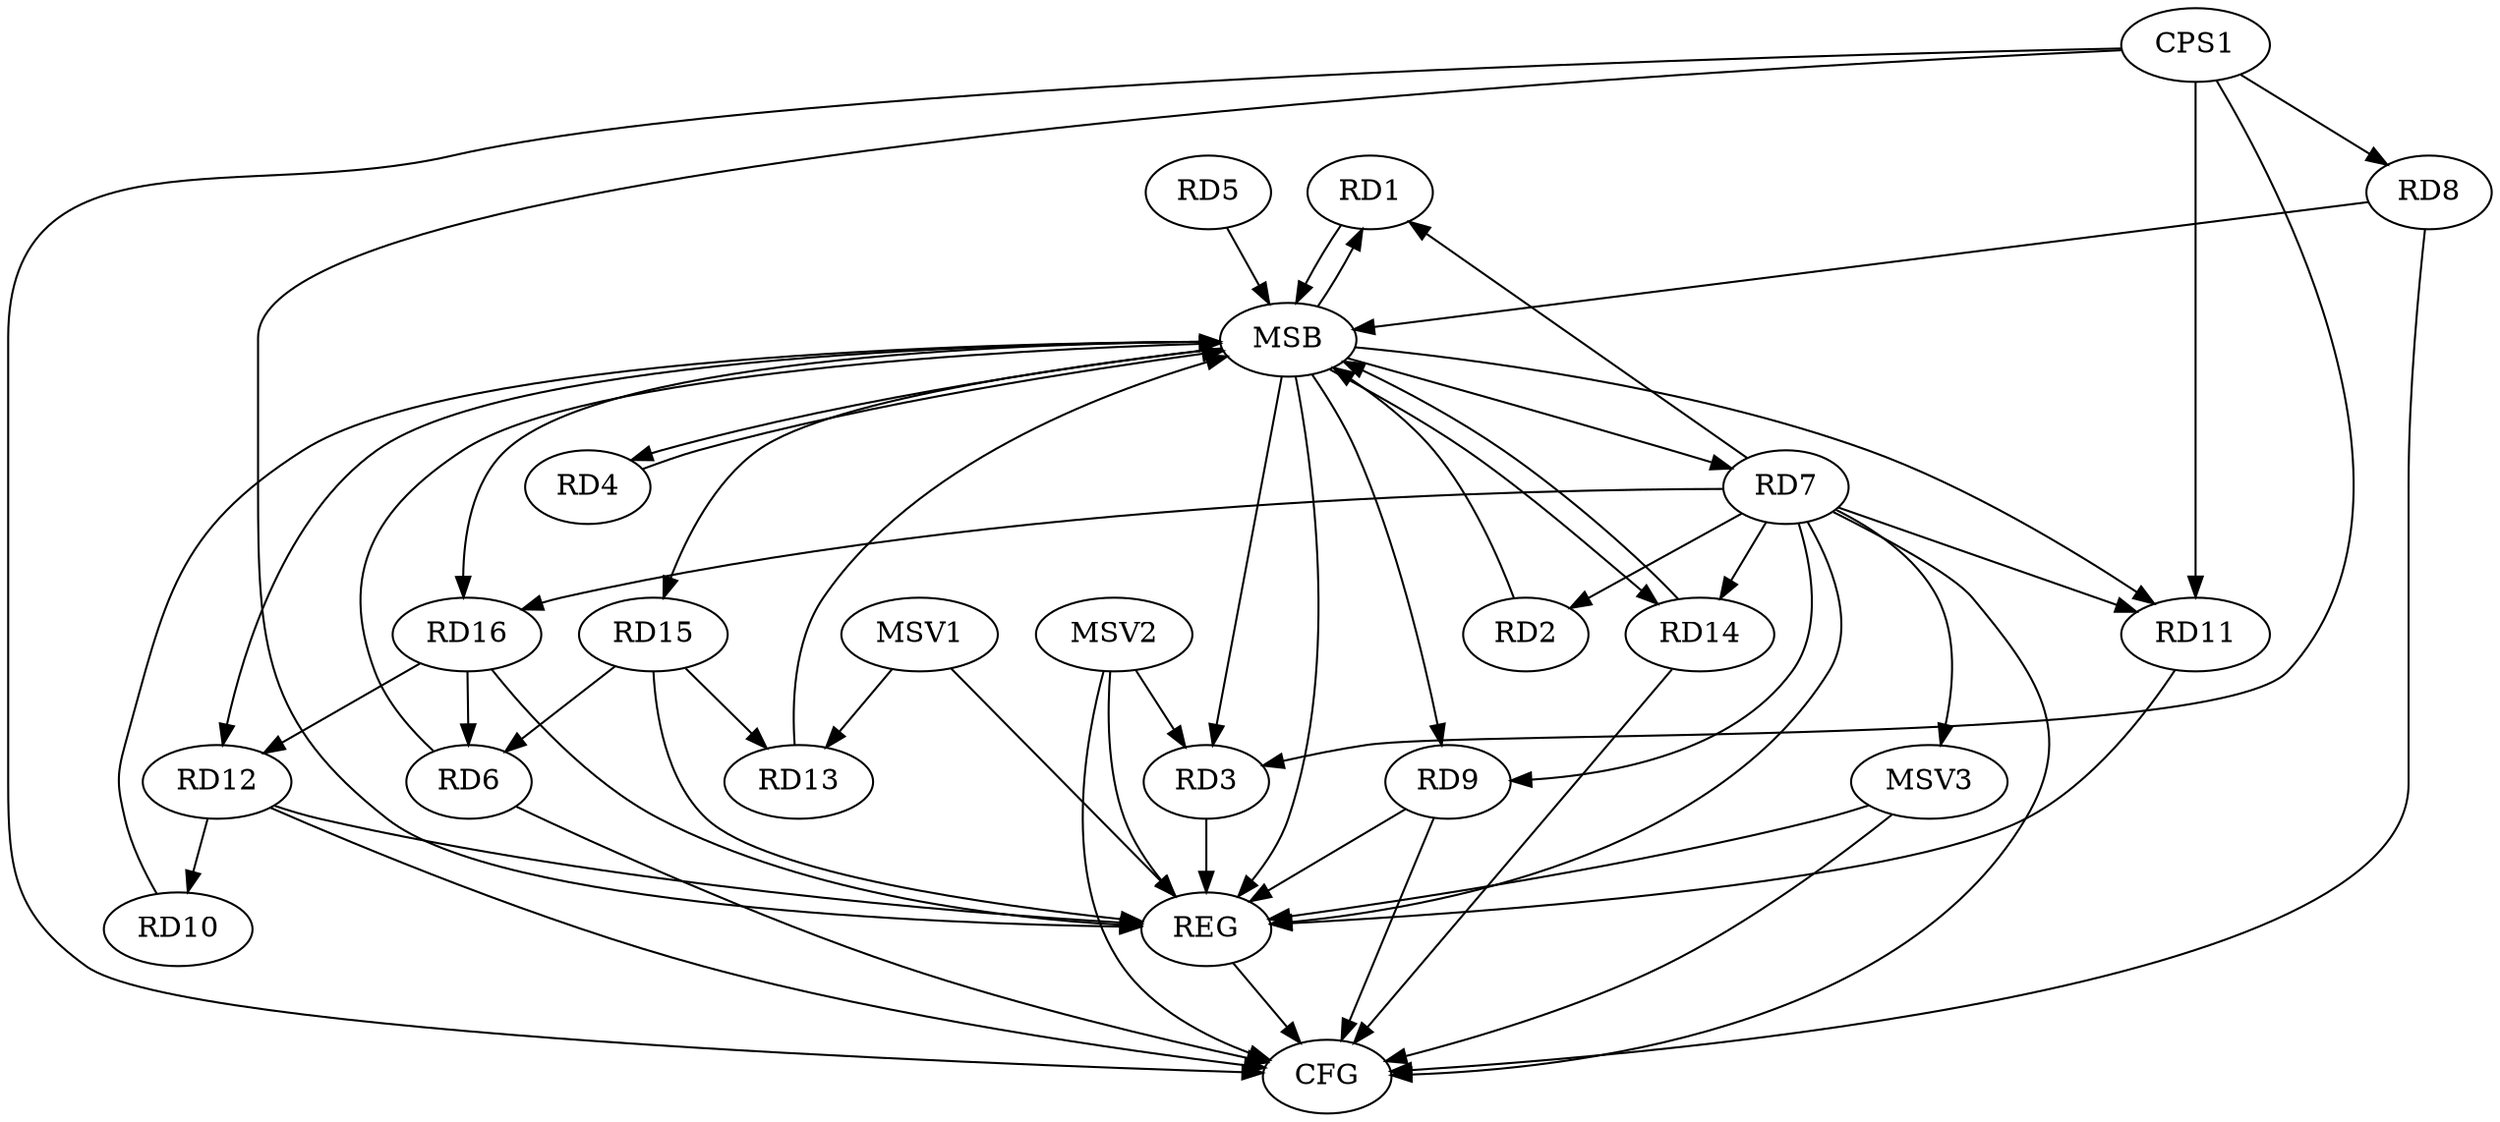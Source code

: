 strict digraph G {
  RD1 [ label="RD1" ];
  RD2 [ label="RD2" ];
  RD3 [ label="RD3" ];
  RD4 [ label="RD4" ];
  RD5 [ label="RD5" ];
  RD6 [ label="RD6" ];
  RD7 [ label="RD7" ];
  RD8 [ label="RD8" ];
  RD9 [ label="RD9" ];
  RD10 [ label="RD10" ];
  RD11 [ label="RD11" ];
  RD12 [ label="RD12" ];
  RD13 [ label="RD13" ];
  RD14 [ label="RD14" ];
  RD15 [ label="RD15" ];
  RD16 [ label="RD16" ];
  CPS1 [ label="CPS1" ];
  REG [ label="REG" ];
  MSB [ label="MSB" ];
  CFG [ label="CFG" ];
  MSV1 [ label="MSV1" ];
  MSV2 [ label="MSV2" ];
  MSV3 [ label="MSV3" ];
  RD15 -> RD6;
  RD16 -> RD6;
  RD7 -> RD14;
  RD7 -> RD16;
  RD12 -> RD10;
  RD16 -> RD12;
  RD15 -> RD13;
  CPS1 -> RD11;
  CPS1 -> RD8;
  CPS1 -> RD3;
  RD3 -> REG;
  RD7 -> REG;
  RD9 -> REG;
  RD11 -> REG;
  RD12 -> REG;
  RD15 -> REG;
  RD16 -> REG;
  CPS1 -> REG;
  RD1 -> MSB;
  MSB -> RD15;
  MSB -> REG;
  RD2 -> MSB;
  MSB -> RD7;
  RD4 -> MSB;
  MSB -> RD3;
  MSB -> RD9;
  RD5 -> MSB;
  MSB -> RD11;
  MSB -> RD16;
  RD6 -> MSB;
  RD8 -> MSB;
  MSB -> RD12;
  RD10 -> MSB;
  MSB -> RD1;
  RD13 -> MSB;
  MSB -> RD14;
  RD14 -> MSB;
  MSB -> RD4;
  RD6 -> CFG;
  CPS1 -> CFG;
  RD8 -> CFG;
  RD12 -> CFG;
  RD9 -> CFG;
  RD14 -> CFG;
  REG -> CFG;
  RD7 -> CFG;
  RD7 -> RD1;
  RD7 -> RD9;
  RD7 -> RD2;
  RD7 -> RD11;
  MSV1 -> RD13;
  MSV1 -> REG;
  MSV2 -> RD3;
  MSV2 -> REG;
  MSV2 -> CFG;
  RD7 -> MSV3;
  MSV3 -> REG;
  MSV3 -> CFG;
}

